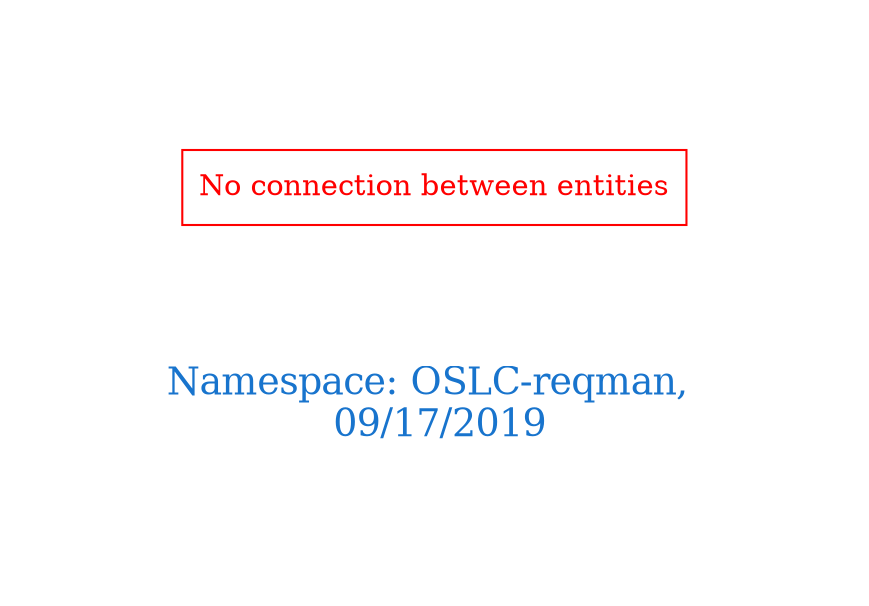 digraph OGIT_ontology {
 graph [ rankdir= LR,pad=1 
fontsize = 18,
fontcolor= dodgerblue3,label = "\n\n\nNamespace: OSLC-reqman, \n 09/17/2019"];
node[shape=polygon];
edge [  color="gray81"];

"No connection between entities" [fontcolor = "red",color="red", shape="polygon"]
}
